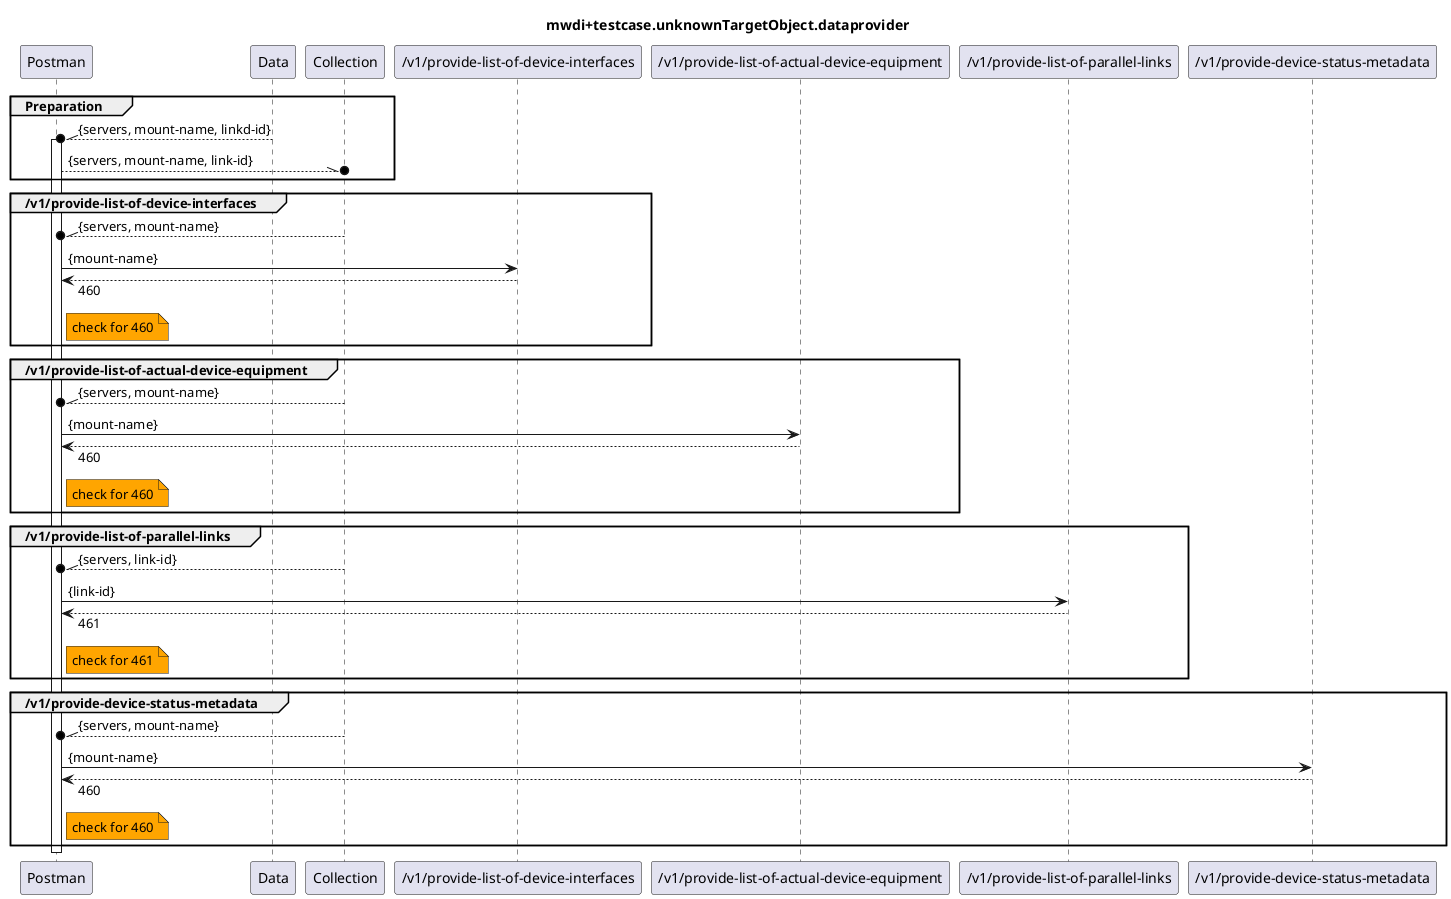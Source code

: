@startuml mwdi+diagram.unknownTargetObject.dataprovider
skinparam responseMessageBelowArrow true

title
mwdi+testcase.unknownTargetObject.dataprovider
end title

participant "Postman" as Postman
participant "Data" as Data
participant "Collection" as Collection

participant "/v1/provide-list-of-device-interfaces" as PLODI
participant "/v1/provide-list-of-actual-device-equipment" as PLOADE
participant "/v1/provide-list-of-parallel-links" as PLOPL
participant "/v1/provide-device-status-metadata" as PDSM


group Preparation
  Data --\\o Postman : {servers, mount-name, linkd-id}
  activate Postman
  Postman --\\o Collection : {servers, mount-name, link-id}
end

group /v1/provide-list-of-device-interfaces
  Collection --\\o Postman : {servers, mount-name}
  Postman -> PLODI : {mount-name}
  Postman <-- PLODI : 460
  note right Postman #Orange
    check for 460
  end note
end

group /v1/provide-list-of-actual-device-equipment
  Collection --\\o Postman : {servers, mount-name}
  Postman -> PLOADE : {mount-name}
  Postman <-- PLOADE : 460
  note right Postman #Orange
    check for 460
  end note
end

group /v1/provide-list-of-parallel-links
  Collection --\\o Postman : {servers, link-id}
  Postman -> PLOPL : {link-id}
  Postman <-- PLOPL : 461
  note right Postman #Orange
    check for 461
  end note
end

group /v1/provide-device-status-metadata
  Collection --\\o Postman : {servers, mount-name}
  Postman -> PDSM : {mount-name}
  Postman <-- PDSM : 460
  note right Postman #Orange
    check for 460
  end note
end

deactivate Postman

@enduml
